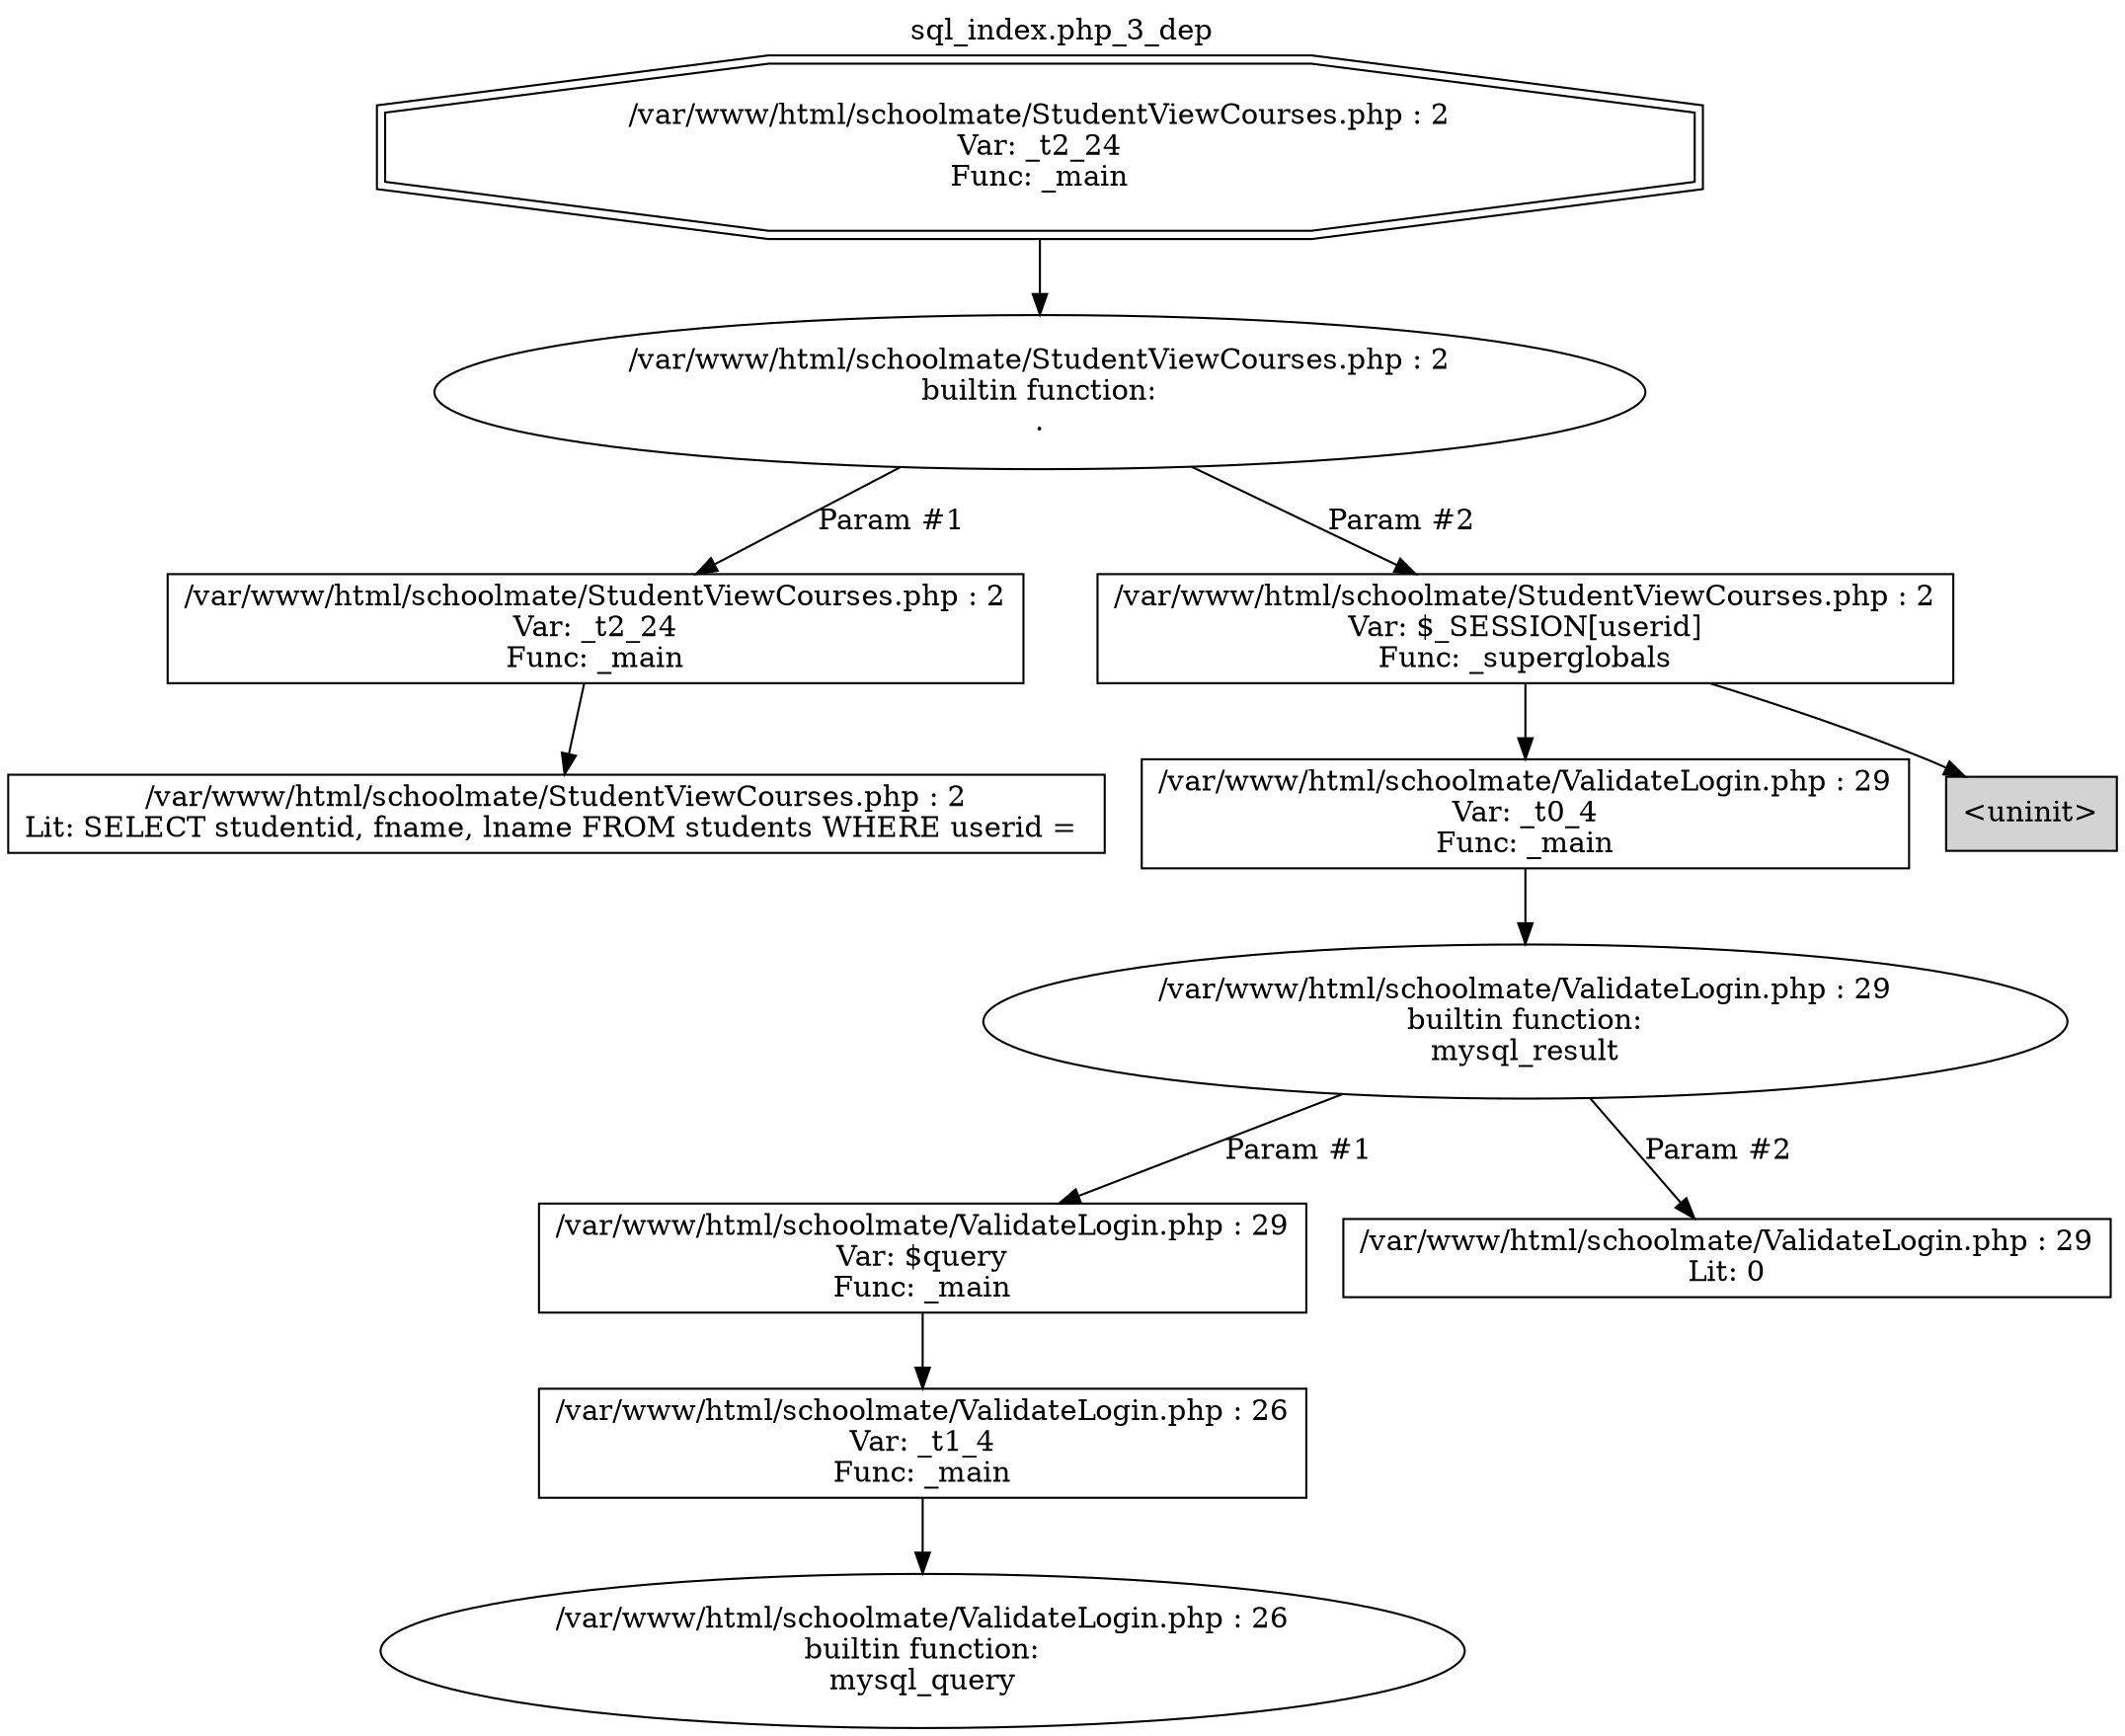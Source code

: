 digraph cfg {
  label="sql_index.php_3_dep";
  labelloc=t;
  n1 [shape=doubleoctagon, label="/var/www/html/schoolmate/StudentViewCourses.php : 2\nVar: _t2_24\nFunc: _main\n"];
  n2 [shape=ellipse, label="/var/www/html/schoolmate/StudentViewCourses.php : 2\nbuiltin function:\n.\n"];
  n3 [shape=box, label="/var/www/html/schoolmate/StudentViewCourses.php : 2\nVar: _t2_24\nFunc: _main\n"];
  n4 [shape=box, label="/var/www/html/schoolmate/StudentViewCourses.php : 2\nLit: SELECT studentid, fname, lname FROM students WHERE userid = \n"];
  n5 [shape=box, label="/var/www/html/schoolmate/StudentViewCourses.php : 2\nVar: $_SESSION[userid]\nFunc: _superglobals\n"];
  n6 [shape=box, label="/var/www/html/schoolmate/ValidateLogin.php : 29\nVar: _t0_4\nFunc: _main\n"];
  n7 [shape=ellipse, label="/var/www/html/schoolmate/ValidateLogin.php : 29\nbuiltin function:\nmysql_result\n"];
  n8 [shape=box, label="/var/www/html/schoolmate/ValidateLogin.php : 29\nVar: $query\nFunc: _main\n"];
  n9 [shape=box, label="/var/www/html/schoolmate/ValidateLogin.php : 26\nVar: _t1_4\nFunc: _main\n"];
  n10 [shape=ellipse, label="/var/www/html/schoolmate/ValidateLogin.php : 26\nbuiltin function:\nmysql_query\n"];
  n11 [shape=box, label="/var/www/html/schoolmate/ValidateLogin.php : 29\nLit: 0\n"];
  n12 [shape=box, label="<uninit>",style=filled];
  n1 -> n2;
  n3 -> n4;
  n2 -> n3[label="Param #1"];
  n2 -> n5[label="Param #2"];
  n6 -> n7;
  n9 -> n10;
  n8 -> n9;
  n7 -> n8[label="Param #1"];
  n7 -> n11[label="Param #2"];
  n5 -> n6;
  n5 -> n12;
}
